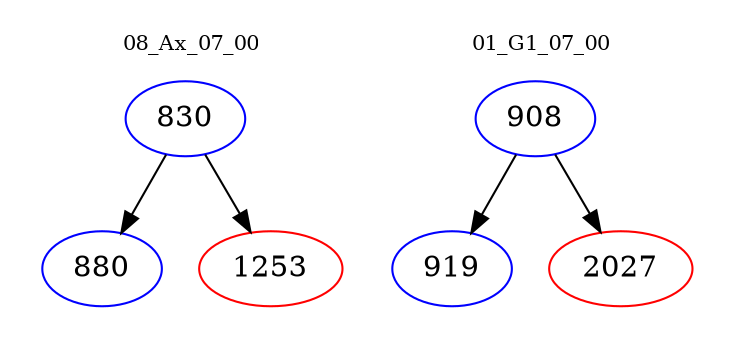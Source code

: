 digraph{
subgraph cluster_0 {
color = white
label = "08_Ax_07_00";
fontsize=10;
T0_830 [label="830", color="blue"]
T0_830 -> T0_880 [color="black"]
T0_880 [label="880", color="blue"]
T0_830 -> T0_1253 [color="black"]
T0_1253 [label="1253", color="red"]
}
subgraph cluster_1 {
color = white
label = "01_G1_07_00";
fontsize=10;
T1_908 [label="908", color="blue"]
T1_908 -> T1_919 [color="black"]
T1_919 [label="919", color="blue"]
T1_908 -> T1_2027 [color="black"]
T1_2027 [label="2027", color="red"]
}
}
